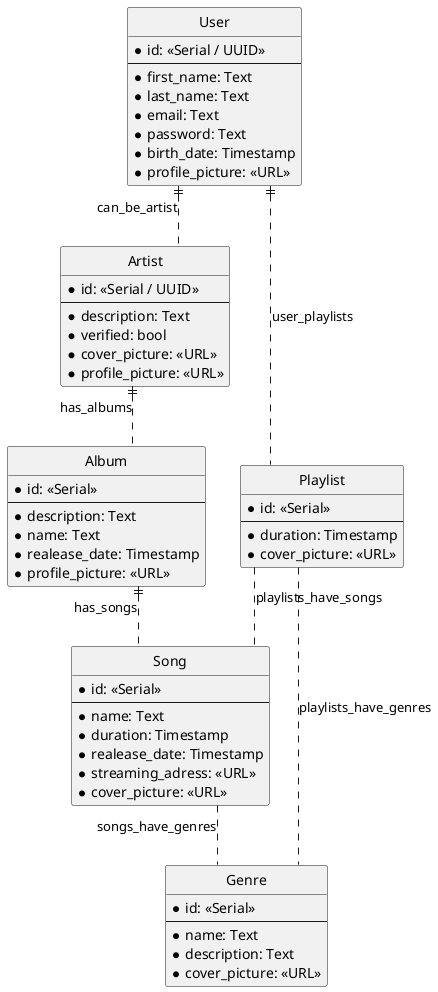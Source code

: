 @startuml
hide circle

skinparam Linetype ortho

entity User {
    * id: <<Serial / UUID>>
    ---
    * first_name: Text
    * last_name: Text
    * email: Text
    * password: Text
    * birth_date: Timestamp
    * profile_picture: <<URL>>
}

entity Artist {
    * id: <<Serial / UUID>>
    ---
    * description: Text
    * verified: bool
    * cover_picture: <<URL>>
    * profile_picture: <<URL>>
}

entity Album {
    * id: <<Serial>>
    ---
    * description: Text
    * name: Text
    * realease_date: Timestamp
    * profile_picture: <<URL>>
}

entity Playlist {
    * id: <<Serial>>
    ---
    * duration: Timestamp
    * cover_picture: <<URL>>
}

entity Song {
    * id: <<Serial>>
    ---
    * name: Text
    * duration: Timestamp
    * realease_date: Timestamp
    * streaming_adress: <<URL>>
    * cover_picture: <<URL>>
}

entity Genre {
    * id: <<Serial>>
    ---
    * name: Text
    * description: Text
    * cover_picture: <<URL>>
}

User ||..O| Artist : can_be_artist
Artist ||..O{ Album : has_albums
Album ||..O{ Song : has_songs
Song }O..O{ Genre : songs_have_genres
User ||..O{ Playlist :user_playlists
Playlist }O..O{ Genre : playlists_have_genres
Playlist }O..O{ Song : playlists_have_songs
@enduml